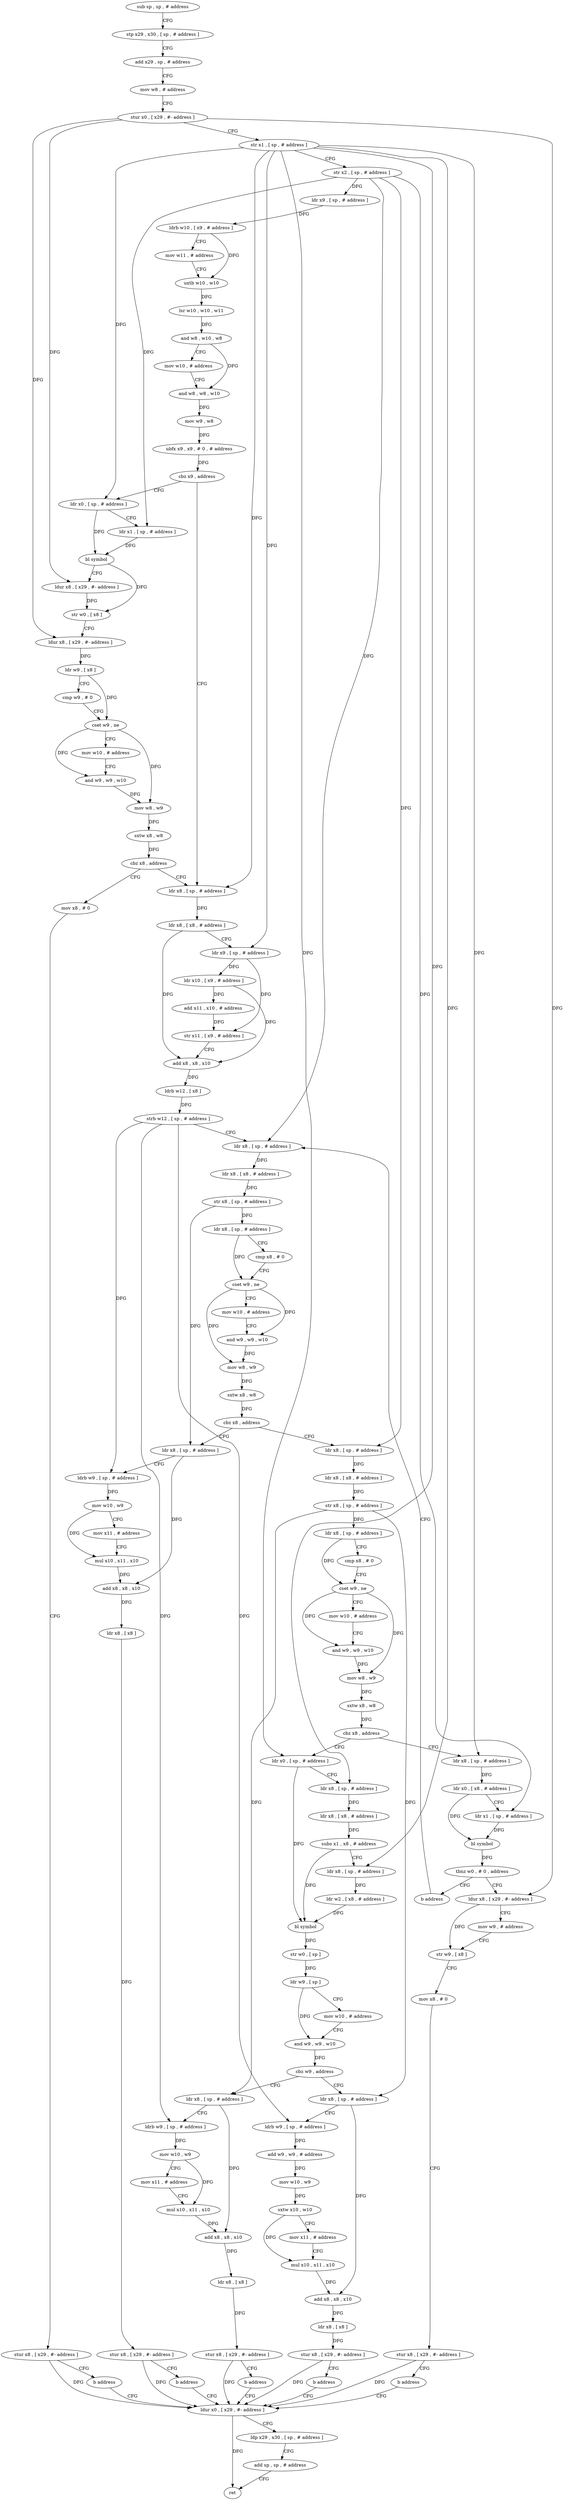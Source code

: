 digraph "func" {
"4296752" [label = "sub sp , sp , # address" ]
"4296756" [label = "stp x29 , x30 , [ sp , # address ]" ]
"4296760" [label = "add x29 , sp , # address" ]
"4296764" [label = "mov w8 , # address" ]
"4296768" [label = "stur x0 , [ x29 , #- address ]" ]
"4296772" [label = "str x1 , [ sp , # address ]" ]
"4296776" [label = "str x2 , [ sp , # address ]" ]
"4296780" [label = "ldr x9 , [ sp , # address ]" ]
"4296784" [label = "ldrb w10 , [ x9 , # address ]" ]
"4296788" [label = "mov w11 , # address" ]
"4296792" [label = "uxtb w10 , w10" ]
"4296796" [label = "lsr w10 , w10 , w11" ]
"4296800" [label = "and w8 , w10 , w8" ]
"4296804" [label = "mov w10 , # address" ]
"4296808" [label = "and w8 , w8 , w10" ]
"4296812" [label = "mov w9 , w8" ]
"4296816" [label = "ubfx x9 , x9 , # 0 , # address" ]
"4296820" [label = "cbz x9 , address" ]
"4296892" [label = "ldr x8 , [ sp , # address ]" ]
"4296824" [label = "ldr x0 , [ sp , # address ]" ]
"4296896" [label = "ldr x8 , [ x8 , # address ]" ]
"4296900" [label = "ldr x9 , [ sp , # address ]" ]
"4296904" [label = "ldr x10 , [ x9 , # address ]" ]
"4296908" [label = "add x11 , x10 , # address" ]
"4296912" [label = "str x11 , [ x9 , # address ]" ]
"4296916" [label = "add x8 , x8 , x10" ]
"4296920" [label = "ldrb w12 , [ x8 ]" ]
"4296924" [label = "strb w12 , [ sp , # address ]" ]
"4296928" [label = "ldr x8 , [ sp , # address ]" ]
"4296828" [label = "ldr x1 , [ sp , # address ]" ]
"4296832" [label = "bl symbol" ]
"4296836" [label = "ldur x8 , [ x29 , #- address ]" ]
"4296840" [label = "str w0 , [ x8 ]" ]
"4296844" [label = "ldur x8 , [ x29 , #- address ]" ]
"4296848" [label = "ldr w9 , [ x8 ]" ]
"4296852" [label = "cmp w9 , # 0" ]
"4296856" [label = "cset w9 , ne" ]
"4296860" [label = "mov w10 , # address" ]
"4296864" [label = "and w9 , w9 , w10" ]
"4296868" [label = "mov w8 , w9" ]
"4296872" [label = "sxtw x8 , w8" ]
"4296876" [label = "cbz x8 , address" ]
"4296880" [label = "mov x8 , # 0" ]
"4297008" [label = "ldr x8 , [ sp , # address ]" ]
"4297012" [label = "ldr x8 , [ x8 , # address ]" ]
"4297016" [label = "str x8 , [ sp , # address ]" ]
"4297020" [label = "ldr x8 , [ sp , # address ]" ]
"4297024" [label = "cmp x8 , # 0" ]
"4297028" [label = "cset w9 , ne" ]
"4297032" [label = "mov w10 , # address" ]
"4297036" [label = "and w9 , w9 , w10" ]
"4297040" [label = "mov w8 , w9" ]
"4297044" [label = "sxtw x8 , w8" ]
"4297048" [label = "cbz x8 , address" ]
"4297180" [label = "ldr x8 , [ sp , # address ]" ]
"4297052" [label = "ldr x0 , [ sp , # address ]" ]
"4296972" [label = "ldr x8 , [ sp , # address ]" ]
"4296976" [label = "ldrb w9 , [ sp , # address ]" ]
"4296980" [label = "mov w10 , w9" ]
"4296984" [label = "mov x11 , # address" ]
"4296988" [label = "mul x10 , x11 , x10" ]
"4296992" [label = "add x8 , x8 , x10" ]
"4296996" [label = "ldr x8 , [ x8 ]" ]
"4297000" [label = "stur x8 , [ x29 , #- address ]" ]
"4297004" [label = "b address" ]
"4297228" [label = "ldur x0 , [ x29 , #- address ]" ]
"4296884" [label = "stur x8 , [ x29 , #- address ]" ]
"4296888" [label = "b address" ]
"4297184" [label = "ldr x0 , [ x8 , # address ]" ]
"4297188" [label = "ldr x1 , [ sp , # address ]" ]
"4297192" [label = "bl symbol" ]
"4297196" [label = "tbnz w0 , # 0 , address" ]
"4297224" [label = "b address" ]
"4297200" [label = "ldur x8 , [ x29 , #- address ]" ]
"4297056" [label = "ldr x8 , [ sp , # address ]" ]
"4297060" [label = "ldr x8 , [ x8 , # address ]" ]
"4297064" [label = "subs x1 , x8 , # address" ]
"4297068" [label = "ldr x8 , [ sp , # address ]" ]
"4297072" [label = "ldr w2 , [ x8 , # address ]" ]
"4297076" [label = "bl symbol" ]
"4297080" [label = "str w0 , [ sp ]" ]
"4297084" [label = "ldr w9 , [ sp ]" ]
"4297088" [label = "mov w10 , # address" ]
"4297092" [label = "and w9 , w9 , w10" ]
"4297096" [label = "cbz w9 , address" ]
"4297144" [label = "ldr x8 , [ sp , # address ]" ]
"4297100" [label = "ldr x8 , [ sp , # address ]" ]
"4297232" [label = "ldp x29 , x30 , [ sp , # address ]" ]
"4297236" [label = "add sp , sp , # address" ]
"4297240" [label = "ret" ]
"4297204" [label = "mov w9 , # address" ]
"4297208" [label = "str w9 , [ x8 ]" ]
"4297212" [label = "mov x8 , # 0" ]
"4297216" [label = "stur x8 , [ x29 , #- address ]" ]
"4297220" [label = "b address" ]
"4297148" [label = "ldrb w9 , [ sp , # address ]" ]
"4297152" [label = "mov w10 , w9" ]
"4297156" [label = "mov x11 , # address" ]
"4297160" [label = "mul x10 , x11 , x10" ]
"4297164" [label = "add x8 , x8 , x10" ]
"4297168" [label = "ldr x8 , [ x8 ]" ]
"4297172" [label = "stur x8 , [ x29 , #- address ]" ]
"4297176" [label = "b address" ]
"4297104" [label = "ldrb w9 , [ sp , # address ]" ]
"4297108" [label = "add w9 , w9 , # address" ]
"4297112" [label = "mov w10 , w9" ]
"4297116" [label = "sxtw x10 , w10" ]
"4297120" [label = "mov x11 , # address" ]
"4297124" [label = "mul x10 , x11 , x10" ]
"4297128" [label = "add x8 , x8 , x10" ]
"4297132" [label = "ldr x8 , [ x8 ]" ]
"4297136" [label = "stur x8 , [ x29 , #- address ]" ]
"4297140" [label = "b address" ]
"4296932" [label = "ldr x8 , [ x8 , # address ]" ]
"4296936" [label = "str x8 , [ sp , # address ]" ]
"4296940" [label = "ldr x8 , [ sp , # address ]" ]
"4296944" [label = "cmp x8 , # 0" ]
"4296948" [label = "cset w9 , ne" ]
"4296952" [label = "mov w10 , # address" ]
"4296956" [label = "and w9 , w9 , w10" ]
"4296960" [label = "mov w8 , w9" ]
"4296964" [label = "sxtw x8 , w8" ]
"4296968" [label = "cbz x8 , address" ]
"4296752" -> "4296756" [ label = "CFG" ]
"4296756" -> "4296760" [ label = "CFG" ]
"4296760" -> "4296764" [ label = "CFG" ]
"4296764" -> "4296768" [ label = "CFG" ]
"4296768" -> "4296772" [ label = "CFG" ]
"4296768" -> "4296836" [ label = "DFG" ]
"4296768" -> "4296844" [ label = "DFG" ]
"4296768" -> "4297200" [ label = "DFG" ]
"4296772" -> "4296776" [ label = "CFG" ]
"4296772" -> "4296892" [ label = "DFG" ]
"4296772" -> "4296900" [ label = "DFG" ]
"4296772" -> "4296824" [ label = "DFG" ]
"4296772" -> "4297180" [ label = "DFG" ]
"4296772" -> "4297052" [ label = "DFG" ]
"4296772" -> "4297056" [ label = "DFG" ]
"4296772" -> "4297068" [ label = "DFG" ]
"4296776" -> "4296780" [ label = "DFG" ]
"4296776" -> "4296828" [ label = "DFG" ]
"4296776" -> "4296928" [ label = "DFG" ]
"4296776" -> "4297008" [ label = "DFG" ]
"4296776" -> "4297188" [ label = "DFG" ]
"4296780" -> "4296784" [ label = "DFG" ]
"4296784" -> "4296788" [ label = "CFG" ]
"4296784" -> "4296792" [ label = "DFG" ]
"4296788" -> "4296792" [ label = "CFG" ]
"4296792" -> "4296796" [ label = "DFG" ]
"4296796" -> "4296800" [ label = "DFG" ]
"4296800" -> "4296804" [ label = "CFG" ]
"4296800" -> "4296808" [ label = "DFG" ]
"4296804" -> "4296808" [ label = "CFG" ]
"4296808" -> "4296812" [ label = "DFG" ]
"4296812" -> "4296816" [ label = "DFG" ]
"4296816" -> "4296820" [ label = "DFG" ]
"4296820" -> "4296892" [ label = "CFG" ]
"4296820" -> "4296824" [ label = "CFG" ]
"4296892" -> "4296896" [ label = "DFG" ]
"4296824" -> "4296828" [ label = "CFG" ]
"4296824" -> "4296832" [ label = "DFG" ]
"4296896" -> "4296900" [ label = "CFG" ]
"4296896" -> "4296916" [ label = "DFG" ]
"4296900" -> "4296904" [ label = "DFG" ]
"4296900" -> "4296912" [ label = "DFG" ]
"4296904" -> "4296908" [ label = "DFG" ]
"4296904" -> "4296916" [ label = "DFG" ]
"4296908" -> "4296912" [ label = "DFG" ]
"4296912" -> "4296916" [ label = "CFG" ]
"4296916" -> "4296920" [ label = "DFG" ]
"4296920" -> "4296924" [ label = "DFG" ]
"4296924" -> "4296928" [ label = "CFG" ]
"4296924" -> "4296976" [ label = "DFG" ]
"4296924" -> "4297148" [ label = "DFG" ]
"4296924" -> "4297104" [ label = "DFG" ]
"4296928" -> "4296932" [ label = "DFG" ]
"4296828" -> "4296832" [ label = "DFG" ]
"4296832" -> "4296836" [ label = "CFG" ]
"4296832" -> "4296840" [ label = "DFG" ]
"4296836" -> "4296840" [ label = "DFG" ]
"4296840" -> "4296844" [ label = "CFG" ]
"4296844" -> "4296848" [ label = "DFG" ]
"4296848" -> "4296852" [ label = "CFG" ]
"4296848" -> "4296856" [ label = "DFG" ]
"4296852" -> "4296856" [ label = "CFG" ]
"4296856" -> "4296860" [ label = "CFG" ]
"4296856" -> "4296864" [ label = "DFG" ]
"4296856" -> "4296868" [ label = "DFG" ]
"4296860" -> "4296864" [ label = "CFG" ]
"4296864" -> "4296868" [ label = "DFG" ]
"4296868" -> "4296872" [ label = "DFG" ]
"4296872" -> "4296876" [ label = "DFG" ]
"4296876" -> "4296892" [ label = "CFG" ]
"4296876" -> "4296880" [ label = "CFG" ]
"4296880" -> "4296884" [ label = "CFG" ]
"4297008" -> "4297012" [ label = "DFG" ]
"4297012" -> "4297016" [ label = "DFG" ]
"4297016" -> "4297020" [ label = "DFG" ]
"4297016" -> "4297144" [ label = "DFG" ]
"4297016" -> "4297100" [ label = "DFG" ]
"4297020" -> "4297024" [ label = "CFG" ]
"4297020" -> "4297028" [ label = "DFG" ]
"4297024" -> "4297028" [ label = "CFG" ]
"4297028" -> "4297032" [ label = "CFG" ]
"4297028" -> "4297036" [ label = "DFG" ]
"4297028" -> "4297040" [ label = "DFG" ]
"4297032" -> "4297036" [ label = "CFG" ]
"4297036" -> "4297040" [ label = "DFG" ]
"4297040" -> "4297044" [ label = "DFG" ]
"4297044" -> "4297048" [ label = "DFG" ]
"4297048" -> "4297180" [ label = "CFG" ]
"4297048" -> "4297052" [ label = "CFG" ]
"4297180" -> "4297184" [ label = "DFG" ]
"4297052" -> "4297056" [ label = "CFG" ]
"4297052" -> "4297076" [ label = "DFG" ]
"4296972" -> "4296976" [ label = "CFG" ]
"4296972" -> "4296992" [ label = "DFG" ]
"4296976" -> "4296980" [ label = "DFG" ]
"4296980" -> "4296984" [ label = "CFG" ]
"4296980" -> "4296988" [ label = "DFG" ]
"4296984" -> "4296988" [ label = "CFG" ]
"4296988" -> "4296992" [ label = "DFG" ]
"4296992" -> "4296996" [ label = "DFG" ]
"4296996" -> "4297000" [ label = "DFG" ]
"4297000" -> "4297004" [ label = "CFG" ]
"4297000" -> "4297228" [ label = "DFG" ]
"4297004" -> "4297228" [ label = "CFG" ]
"4297228" -> "4297232" [ label = "CFG" ]
"4297228" -> "4297240" [ label = "DFG" ]
"4296884" -> "4296888" [ label = "CFG" ]
"4296884" -> "4297228" [ label = "DFG" ]
"4296888" -> "4297228" [ label = "CFG" ]
"4297184" -> "4297188" [ label = "CFG" ]
"4297184" -> "4297192" [ label = "DFG" ]
"4297188" -> "4297192" [ label = "DFG" ]
"4297192" -> "4297196" [ label = "DFG" ]
"4297196" -> "4297224" [ label = "CFG" ]
"4297196" -> "4297200" [ label = "CFG" ]
"4297224" -> "4296928" [ label = "CFG" ]
"4297200" -> "4297204" [ label = "CFG" ]
"4297200" -> "4297208" [ label = "DFG" ]
"4297056" -> "4297060" [ label = "DFG" ]
"4297060" -> "4297064" [ label = "DFG" ]
"4297064" -> "4297068" [ label = "CFG" ]
"4297064" -> "4297076" [ label = "DFG" ]
"4297068" -> "4297072" [ label = "DFG" ]
"4297072" -> "4297076" [ label = "DFG" ]
"4297076" -> "4297080" [ label = "DFG" ]
"4297080" -> "4297084" [ label = "DFG" ]
"4297084" -> "4297088" [ label = "CFG" ]
"4297084" -> "4297092" [ label = "DFG" ]
"4297088" -> "4297092" [ label = "CFG" ]
"4297092" -> "4297096" [ label = "DFG" ]
"4297096" -> "4297144" [ label = "CFG" ]
"4297096" -> "4297100" [ label = "CFG" ]
"4297144" -> "4297148" [ label = "CFG" ]
"4297144" -> "4297164" [ label = "DFG" ]
"4297100" -> "4297104" [ label = "CFG" ]
"4297100" -> "4297128" [ label = "DFG" ]
"4297232" -> "4297236" [ label = "CFG" ]
"4297236" -> "4297240" [ label = "CFG" ]
"4297204" -> "4297208" [ label = "CFG" ]
"4297208" -> "4297212" [ label = "CFG" ]
"4297212" -> "4297216" [ label = "CFG" ]
"4297216" -> "4297220" [ label = "CFG" ]
"4297216" -> "4297228" [ label = "DFG" ]
"4297220" -> "4297228" [ label = "CFG" ]
"4297148" -> "4297152" [ label = "DFG" ]
"4297152" -> "4297156" [ label = "CFG" ]
"4297152" -> "4297160" [ label = "DFG" ]
"4297156" -> "4297160" [ label = "CFG" ]
"4297160" -> "4297164" [ label = "DFG" ]
"4297164" -> "4297168" [ label = "DFG" ]
"4297168" -> "4297172" [ label = "DFG" ]
"4297172" -> "4297176" [ label = "CFG" ]
"4297172" -> "4297228" [ label = "DFG" ]
"4297176" -> "4297228" [ label = "CFG" ]
"4297104" -> "4297108" [ label = "DFG" ]
"4297108" -> "4297112" [ label = "DFG" ]
"4297112" -> "4297116" [ label = "DFG" ]
"4297116" -> "4297120" [ label = "CFG" ]
"4297116" -> "4297124" [ label = "DFG" ]
"4297120" -> "4297124" [ label = "CFG" ]
"4297124" -> "4297128" [ label = "DFG" ]
"4297128" -> "4297132" [ label = "DFG" ]
"4297132" -> "4297136" [ label = "DFG" ]
"4297136" -> "4297140" [ label = "CFG" ]
"4297136" -> "4297228" [ label = "DFG" ]
"4297140" -> "4297228" [ label = "CFG" ]
"4296932" -> "4296936" [ label = "DFG" ]
"4296936" -> "4296940" [ label = "DFG" ]
"4296936" -> "4296972" [ label = "DFG" ]
"4296940" -> "4296944" [ label = "CFG" ]
"4296940" -> "4296948" [ label = "DFG" ]
"4296944" -> "4296948" [ label = "CFG" ]
"4296948" -> "4296952" [ label = "CFG" ]
"4296948" -> "4296956" [ label = "DFG" ]
"4296948" -> "4296960" [ label = "DFG" ]
"4296952" -> "4296956" [ label = "CFG" ]
"4296956" -> "4296960" [ label = "DFG" ]
"4296960" -> "4296964" [ label = "DFG" ]
"4296964" -> "4296968" [ label = "DFG" ]
"4296968" -> "4297008" [ label = "CFG" ]
"4296968" -> "4296972" [ label = "CFG" ]
}
